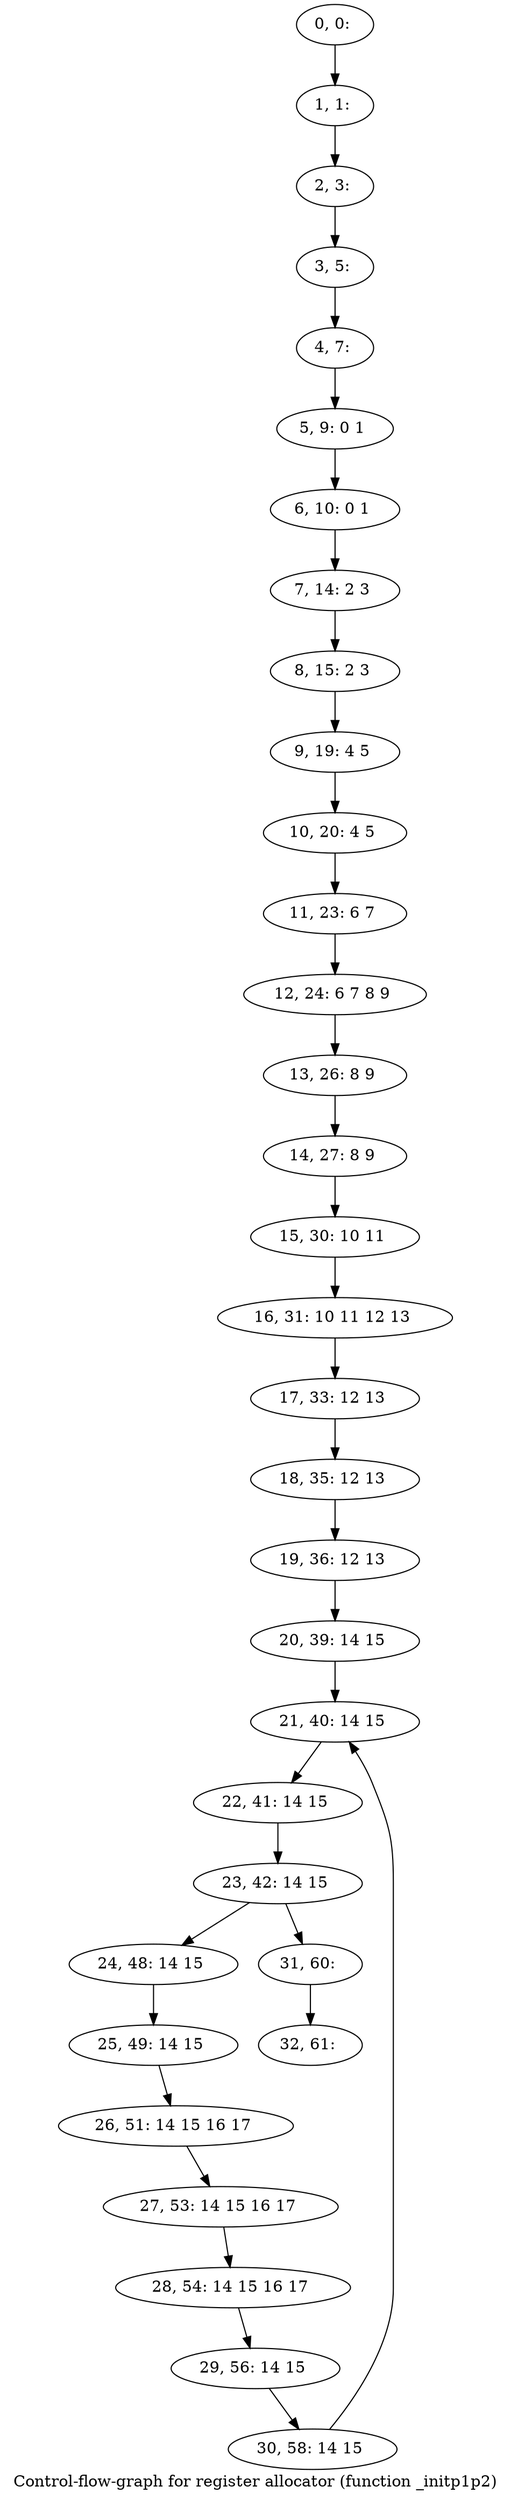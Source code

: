 digraph G {
graph [label="Control-flow-graph for register allocator (function _initp1p2)"]
0[label="0, 0: "];
1[label="1, 1: "];
2[label="2, 3: "];
3[label="3, 5: "];
4[label="4, 7: "];
5[label="5, 9: 0 1 "];
6[label="6, 10: 0 1 "];
7[label="7, 14: 2 3 "];
8[label="8, 15: 2 3 "];
9[label="9, 19: 4 5 "];
10[label="10, 20: 4 5 "];
11[label="11, 23: 6 7 "];
12[label="12, 24: 6 7 8 9 "];
13[label="13, 26: 8 9 "];
14[label="14, 27: 8 9 "];
15[label="15, 30: 10 11 "];
16[label="16, 31: 10 11 12 13 "];
17[label="17, 33: 12 13 "];
18[label="18, 35: 12 13 "];
19[label="19, 36: 12 13 "];
20[label="20, 39: 14 15 "];
21[label="21, 40: 14 15 "];
22[label="22, 41: 14 15 "];
23[label="23, 42: 14 15 "];
24[label="24, 48: 14 15 "];
25[label="25, 49: 14 15 "];
26[label="26, 51: 14 15 16 17 "];
27[label="27, 53: 14 15 16 17 "];
28[label="28, 54: 14 15 16 17 "];
29[label="29, 56: 14 15 "];
30[label="30, 58: 14 15 "];
31[label="31, 60: "];
32[label="32, 61: "];
0->1 ;
1->2 ;
2->3 ;
3->4 ;
4->5 ;
5->6 ;
6->7 ;
7->8 ;
8->9 ;
9->10 ;
10->11 ;
11->12 ;
12->13 ;
13->14 ;
14->15 ;
15->16 ;
16->17 ;
17->18 ;
18->19 ;
19->20 ;
20->21 ;
21->22 ;
22->23 ;
23->24 ;
23->31 ;
24->25 ;
25->26 ;
26->27 ;
27->28 ;
28->29 ;
29->30 ;
30->21 ;
31->32 ;
}
